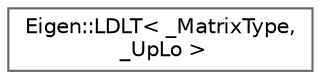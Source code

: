 digraph "类继承关系图"
{
 // LATEX_PDF_SIZE
  bgcolor="transparent";
  edge [fontname=Helvetica,fontsize=10,labelfontname=Helvetica,labelfontsize=10];
  node [fontname=Helvetica,fontsize=10,shape=box,height=0.2,width=0.4];
  rankdir="LR";
  Node0 [id="Node000000",label="Eigen::LDLT\< _MatrixType,\l _UpLo \>",height=0.2,width=0.4,color="grey40", fillcolor="white", style="filled",URL="$class_eigen_1_1_l_d_l_t.html",tooltip="Robust Cholesky decomposition of a matrix with pivoting"];
}
